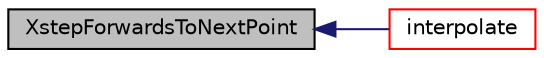 digraph "XstepForwardsToNextPoint"
{
  bgcolor="transparent";
  edge [fontname="Helvetica",fontsize="10",labelfontname="Helvetica",labelfontsize="10"];
  node [fontname="Helvetica",fontsize="10",shape=record];
  rankdir="LR";
  Node99694 [label="XstepForwardsToNextPoint",height=0.2,width=0.4,color="black", fillcolor="grey75", style="filled", fontcolor="black"];
  Node99694 -> Node99695 [dir="back",color="midnightblue",fontsize="10",style="solid",fontname="Helvetica"];
  Node99695 [label="interpolate",height=0.2,width=0.4,color="red",URL="$a21851.html#aba5fff183ec42758b0944abeabec41ea"];
}
